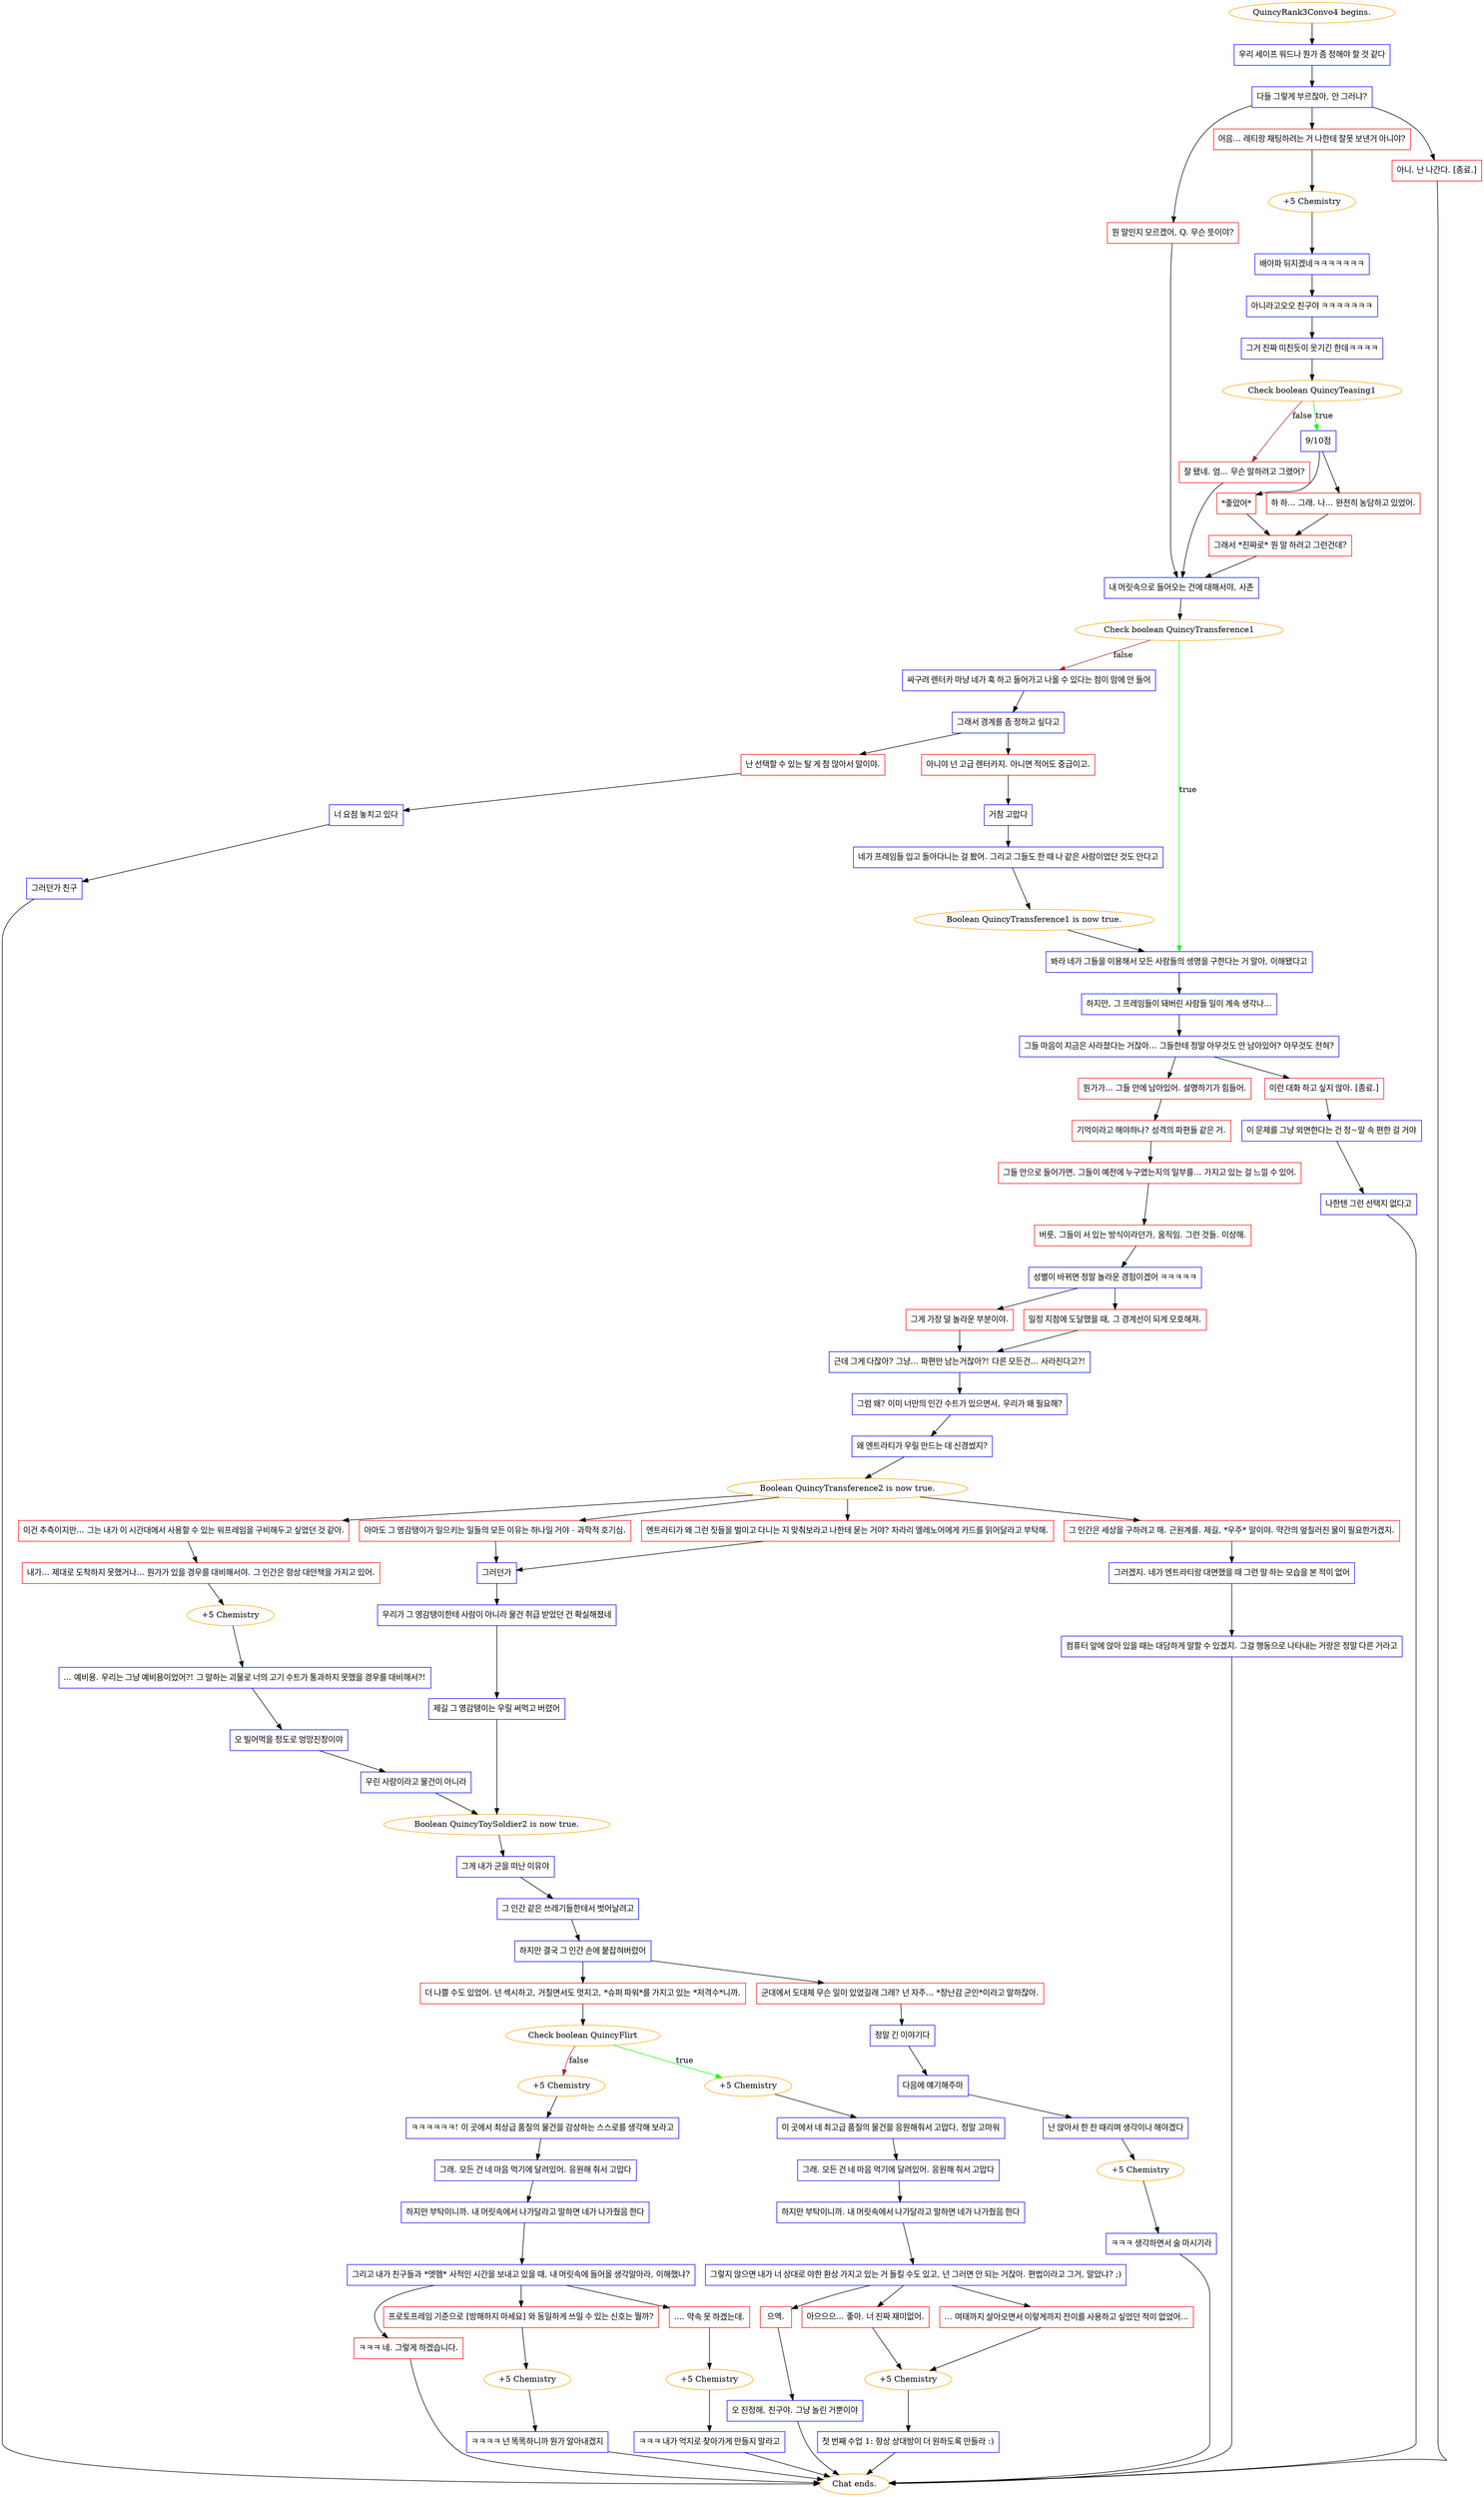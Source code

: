 digraph {
	"QuincyRank3Convo4 begins." [color=orange];
		"QuincyRank3Convo4 begins." -> j3971618266;
	j3971618266 [label="우리 세이프 워드나 뭔가 좀 정해야 할 것 같다",shape=box,color=blue];
		j3971618266 -> j1216837513;
	j1216837513 [label="다들 그렇게 부르잖아, 안 그러냐?",shape=box,color=blue];
		j1216837513 -> j3920133039;
		j1216837513 -> j992234169;
		j1216837513 -> j4031506630;
	j3920133039 [label="어음... 레티랑 채팅하려는 거 나한테 잘못 보낸거 아니야?",shape=box,color=red];
		j3920133039 -> j4270921350;
	j992234169 [label="뭔 말인지 모르겠어, Q. 무슨 뜻이야?",shape=box,color=red];
		j992234169 -> j3010929321;
	j4031506630 [label="아니. 난 나간다. [종료.]",shape=box,color=red];
		j4031506630 -> "Chat ends.";
	j4270921350 [label="+5 Chemistry",color=orange];
		j4270921350 -> j223727843;
	j3010929321 [label="내 머릿속으로 들어오는 건에 대해서야, 사촌",shape=box,color=blue];
		j3010929321 -> j2974171597;
	"Chat ends." [color=orange];
	j223727843 [label="배아파 뒤지겠네ㅋㅋㅋㅋㅋㅋㅋ",shape=box,color=blue];
		j223727843 -> j1090966522;
	j2974171597 [label="Check boolean QuincyTransference1",color=orange];
		j2974171597 -> j4109741116 [label=true,color=green];
		j2974171597 -> j876905409 [label=false,color=brown];
	j1090966522 [label="아니라고오오 친구야 ㅋㅋㅋㅋㅋㅋㅋ",shape=box,color=blue];
		j1090966522 -> j1062191044;
	j4109741116 [label="봐라 네가 그들을 이용해서 모든 사람들의 생명을 구한다는 거 알아, 이해됐다고",shape=box,color=blue];
		j4109741116 -> j126205612;
	j876905409 [label="싸구려 렌터카 마냥 네가 훅 하고 들어가고 나올 수 있다는 점이 맘에 안 들어",shape=box,color=blue];
		j876905409 -> j3409062744;
	j1062191044 [label="그거 진짜 미친듯이 웃기긴 한데ㅋㅋㅋㅋ",shape=box,color=blue];
		j1062191044 -> j4258016429;
	j126205612 [label="하지만, 그 프레임들이 돼버린 사람들 일이 계속 생각나...",shape=box,color=blue];
		j126205612 -> j2385396003;
	j3409062744 [label="그래서 경계를 좀 정하고 싶다고",shape=box,color=blue];
		j3409062744 -> j868241288;
		j3409062744 -> j3305180606;
	j4258016429 [label="Check boolean QuincyTeasing1",color=orange];
		j4258016429 -> j3579707108 [label=true,color=green];
		j4258016429 -> j3101134760 [label=false,color=brown];
	j2385396003 [label="그들 마음이 지금은 사라졌다는 거잖아... 그들한테 정말 아무것도 안 남아있어? 아무것도 전혀?",shape=box,color=blue];
		j2385396003 -> j211202685;
		j2385396003 -> j456366581;
	j868241288 [label="아니야 넌 고급 렌터카지. 아니면 적어도 중급이고.",shape=box,color=red];
		j868241288 -> j265460637;
	j3305180606 [label="난 선택할 수 있는 탈 게 참 많아서 말이야.",shape=box,color=red];
		j3305180606 -> j673180241;
	j3579707108 [label="9/10점",shape=box,color=blue];
		j3579707108 -> j3441986517;
		j3579707108 -> j1178430986;
	j3101134760 [label="잘 됐네. 엄... 무슨 말하려고 그랬어?",shape=box,color=red];
		j3101134760 -> j3010929321;
	j211202685 [label="뭔가가... 그들 안에 남아있어. 설명하기가 힘들어.",shape=box,color=red];
		j211202685 -> j4088571430;
	j456366581 [label="이런 대화 하고 싶지 않아. [종료.]",shape=box,color=red];
		j456366581 -> j616844347;
	j265460637 [label="거참 고맙다",shape=box,color=blue];
		j265460637 -> j2003386239;
	j673180241 [label="너 요점 놓치고 있다",shape=box,color=blue];
		j673180241 -> j3815545994;
	j3441986517 [label="*좋았어*",shape=box,color=red];
		j3441986517 -> j2991129543;
	j1178430986 [label="하 하... 그래. 나... 완전히 농담하고 있었어.",shape=box,color=red];
		j1178430986 -> j2991129543;
	j4088571430 [label="기억이라고 해야하나? 성격의 파편들 같은 거.",shape=box,color=red];
		j4088571430 -> j2086076743;
	j616844347 [label="이 문제를 그냥 외면한다는 건 정~말 속 편한 걸 거야",shape=box,color=blue];
		j616844347 -> j365098498;
	j2003386239 [label="네가 프레임들 입고 돌아다니는 걸 봤어. 그리고 그들도 한 때 나 같은 사람이었단 것도 안다고",shape=box,color=blue];
		j2003386239 -> j3984829359;
	j3815545994 [label="그러던가 친구",shape=box,color=blue];
		j3815545994 -> "Chat ends.";
	j2991129543 [label="그래서 *진짜로* 뭔 말 하려고 그런건데?",shape=box,color=red];
		j2991129543 -> j3010929321;
	j2086076743 [label="그들 안으로 들어가면, 그들이 예전에 누구였는지의 일부를... 가지고 있는 걸 느낄 수 있어.",shape=box,color=red];
		j2086076743 -> j23765316;
	j365098498 [label="나한텐 그런 선택지 없다고",shape=box,color=blue];
		j365098498 -> "Chat ends.";
	j3984829359 [label="Boolean QuincyTransference1 is now true.",color=orange];
		j3984829359 -> j4109741116;
	j23765316 [label="버릇, 그들이 서 있는 방식이라던가, 움직임. 그런 것들. 이상해.",shape=box,color=red];
		j23765316 -> j4266952970;
	j4266952970 [label="성별이 바뀌면 정말 놀라운 경험이겠어 ㅋㅋㅋㅋㅋ",shape=box,color=blue];
		j4266952970 -> j421276134;
		j4266952970 -> j58248137;
	j421276134 [label="그게 가장 덜 놀라운 부분이야.",shape=box,color=red];
		j421276134 -> j2359683098;
	j58248137 [label="일정 지점에 도달했을 때, 그 경계선이 되게 모호해져.",shape=box,color=red];
		j58248137 -> j2359683098;
	j2359683098 [label="근데 그게 다잖아? 그냥... 파편만 남는거잖아?! 다른 모든건... 사라진다고?!",shape=box,color=blue];
		j2359683098 -> j1111779478;
	j1111779478 [label="그럼 왜? 이미 너만의 인간 수트가 있으면서, 우리가 왜 필요해?",shape=box,color=blue];
		j1111779478 -> j1434040462;
	j1434040462 [label="왜 엔트라티가 우릴 만드는 데 신경썼지?",shape=box,color=blue];
		j1434040462 -> j2266904553;
	j2266904553 [label="Boolean QuincyTransference2 is now true.",color=orange];
		j2266904553 -> j3467596110;
		j2266904553 -> j715270630;
		j2266904553 -> j1916880478;
		j2266904553 -> j2675007588;
	j3467596110 [label="이건 추측이지만... 그는 내가 이 시간대에서 사용할 수 있는 워프레임을 구비해두고 싶었던 것 같아.",shape=box,color=red];
		j3467596110 -> j3126615934;
	j715270630 [label="아마도 그 영감탱이가 일으키는 일들의 모든 이유는 하나일 거야 - 과학적 호기심.",shape=box,color=red];
		j715270630 -> j766859740;
	j1916880478 [label="그 인간은 세상을 구하려고 해. 근원계를. 제길, *우주* 말이야. 약간의 엎질러진 물이 필요한거겠지.",shape=box,color=red];
		j1916880478 -> j1310727080;
	j2675007588 [label="엔트라티가 왜 그런 짓들을 벌이고 다니는 지 맞춰보라고 나한테 묻는 거야? 차라리 엘레노어에게 카드를 읽어달라고 부탁해.",shape=box,color=red];
		j2675007588 -> j766859740;
	j3126615934 [label="내가... 제대로 도착하지 못했거나... 뭔가가 있을 경우를 대비해서야. 그 인간은 항상 대안책을 가지고 있어.",shape=box,color=red];
		j3126615934 -> j3290298549;
	j766859740 [label="그러던가",shape=box,color=blue];
		j766859740 -> j83401746;
	j1310727080 [label="그러겠지. 네가 엔트라티랑 대면했을 때 그런 말 하는 모습을 본 적이 없어",shape=box,color=blue];
		j1310727080 -> j2300988992;
	j3290298549 [label="+5 Chemistry",color=orange];
		j3290298549 -> j1605853689;
	j83401746 [label="우리가 그 영감탱이한테 사람이 아니라 물건 취급 받았던 건 확실해졌네",shape=box,color=blue];
		j83401746 -> j1475458423;
	j2300988992 [label="컴퓨터 앞에 앉아 있을 때는 대담하게 말할 수 있겠지. 그걸 행동으로 나타내는 거랑은 정말 다른 거라고",shape=box,color=blue];
		j2300988992 -> "Chat ends.";
	j1605853689 [label="... 예비용. 우리는 그냥 예비용이었어?! 그 말하는 괴물로 너의 고기 수트가 통과하지 못했을 경우를 대비해서?!",shape=box,color=blue];
		j1605853689 -> j291747582;
	j1475458423 [label="제길 그 영감탱이는 우릴 써먹고 버렸어",shape=box,color=blue];
		j1475458423 -> j2643178925;
	j291747582 [label="오 빌어먹을 정도로 엉망진창이야",shape=box,color=blue];
		j291747582 -> j1388691559;
	j2643178925 [label="Boolean QuincyToySoldier2 is now true.",color=orange];
		j2643178925 -> j3586999807;
	j1388691559 [label="우린 사람이라고 물건이 아니라",shape=box,color=blue];
		j1388691559 -> j2643178925;
	j3586999807 [label="그게 내가 군을 떠난 이유야",shape=box,color=blue];
		j3586999807 -> j2339120434;
	j2339120434 [label="그 인간 같은 쓰레기들한테서 벗어날려고",shape=box,color=blue];
		j2339120434 -> j720960071;
	j720960071 [label="하지만 결국 그 인간 손에 붙잡혀버렸어",shape=box,color=blue];
		j720960071 -> j1549120106;
		j720960071 -> j305183691;
	j1549120106 [label="더 나쁠 수도 있었어. 넌 섹시하고, 거칠면서도 멋지고, *슈퍼 파워*를 가지고 있는 *저격수*니까.",shape=box,color=red];
		j1549120106 -> j2874288190;
	j305183691 [label="군대에서 도대체 무슨 일이 있었길래 그래? 넌 자주... *장난감 군인*이라고 말하잖아.",shape=box,color=red];
		j305183691 -> j4213116201;
	j2874288190 [label="Check boolean QuincyFlirt",color=orange];
		j2874288190 -> j1999619398 [label=true,color=green];
		j2874288190 -> j1629055883 [label=false,color=brown];
	j4213116201 [label="정말 긴 이야기다",shape=box,color=blue];
		j4213116201 -> j1576922901;
	j1999619398 [label="+5 Chemistry",color=orange];
		j1999619398 -> j3248204127;
	j1629055883 [label="+5 Chemistry",color=orange];
		j1629055883 -> j2532822985;
	j1576922901 [label="다음에 얘기해주마",shape=box,color=blue];
		j1576922901 -> j1879182688;
	j3248204127 [label="이 곳에서 네 최고급 품질의 물건을 응원해줘서 고맙다, 정말 고마워",shape=box,color=blue];
		j3248204127 -> j659303850;
	j2532822985 [label="ㅋㅋㅋㅋㅋㅋ! 이 곳에서 최상급 품질의 물건을 감상하는 스스로를 생각해 보라고",shape=box,color=blue];
		j2532822985 -> j3557657327;
	j1879182688 [label="난 앉아서 한 잔 때리며 생각이나 해야겠다",shape=box,color=blue];
		j1879182688 -> j1721537027;
	j659303850 [label="그래. 모든 건 네 마음 먹기에 달려있어. 응원해 줘서 고맙다",shape=box,color=blue];
		j659303850 -> j690728010;
	j3557657327 [label="그래. 모든 건 네 마음 먹기에 달려있어. 응원해 줘서 고맙다",shape=box,color=blue];
		j3557657327 -> j945724102;
	j1721537027 [label="+5 Chemistry",color=orange];
		j1721537027 -> j965037174;
	j690728010 [label="하지만 부탁이니까. 내 머릿속에서 나가달라고 말하면 네가 나가줬음 한다",shape=box,color=blue];
		j690728010 -> j465118218;
	j945724102 [label="하지만 부탁이니까. 내 머릿속에서 나가달라고 말하면 네가 나가줬음 한다",shape=box,color=blue];
		j945724102 -> j3449311090;
	j965037174 [label="ㅋㅋㅋ 생각하면서 술 마시기라",shape=box,color=blue];
		j965037174 -> "Chat ends.";
	j465118218 [label="그렇지 않으면 내가 너 상대로 야한 환상 가지고 있는 거 들킬 수도 있고, 넌 그러면 안 되는 거잖아. 편법이라고 그거, 알았냐? ;)",shape=box,color=blue];
		j465118218 -> j612882874;
		j465118218 -> j4185594052;
		j465118218 -> j1894732517;
	j3449311090 [label="그리고 내가 친구들과 *엣헴* 사적인 시간을 보내고 있을 때, 내 머릿속에 들어올 생각말아라, 이해했냐?",shape=box,color=blue];
		j3449311090 -> j1521216034;
		j3449311090 -> j2983712880;
		j3449311090 -> j265266177;
	j612882874 [label="... 여태까지 살아오면서 이렇게까지 전이를 사용하고 싶었던 적이 없었어...",shape=box,color=red];
		j612882874 -> j4203935055;
	j4185594052 [label="아으으으... 좋아. 너 진짜 재미없어.",shape=box,color=red];
		j4185594052 -> j4203935055;
	j1894732517 [label="으엑.",shape=box,color=red];
		j1894732517 -> j2959171092;
	j1521216034 [label="프로토프레임 기준으로 [방해하지 마세요] 와 동일하게 쓰일 수 있는 신호는 뭘까?",shape=box,color=red];
		j1521216034 -> j867410024;
	j2983712880 [label=".... 약속 못 하겠는데.",shape=box,color=red];
		j2983712880 -> j87427167;
	j265266177 [label="ㅋㅋㅋ 네. 그렇게 하겠습니다.",shape=box,color=red];
		j265266177 -> "Chat ends.";
	j4203935055 [label="+5 Chemistry",color=orange];
		j4203935055 -> j1519166112;
	j2959171092 [label="오 진정해, 친구야. 그냥 놀린 거뿐이야",shape=box,color=blue];
		j2959171092 -> "Chat ends.";
	j867410024 [label="+5 Chemistry",color=orange];
		j867410024 -> j161174837;
	j87427167 [label="+5 Chemistry",color=orange];
		j87427167 -> j4245091266;
	j1519166112 [label="첫 번째 수업 1: 항상 상대방이 더 원하도록 만들라 :)",shape=box,color=blue];
		j1519166112 -> "Chat ends.";
	j161174837 [label="ㅋㅋㅋㅋ 넌 똑똑하니까 뭔가 알아내겠지",shape=box,color=blue];
		j161174837 -> "Chat ends.";
	j4245091266 [label="ㅋㅋㅋ 내가 억지로 찾아가게 만들지 말라고",shape=box,color=blue];
		j4245091266 -> "Chat ends.";
}